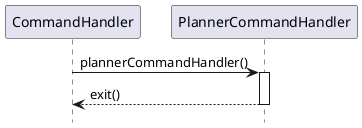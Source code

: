 @startuml
hidefootbox
CommandHandler -> PlannerCommandHandler: plannerCommandHandler()
activate PlannerCommandHandler
PlannerCommandHandler-->CommandHandler: exit()
deactivate PlannerCommandHandler
@enduml